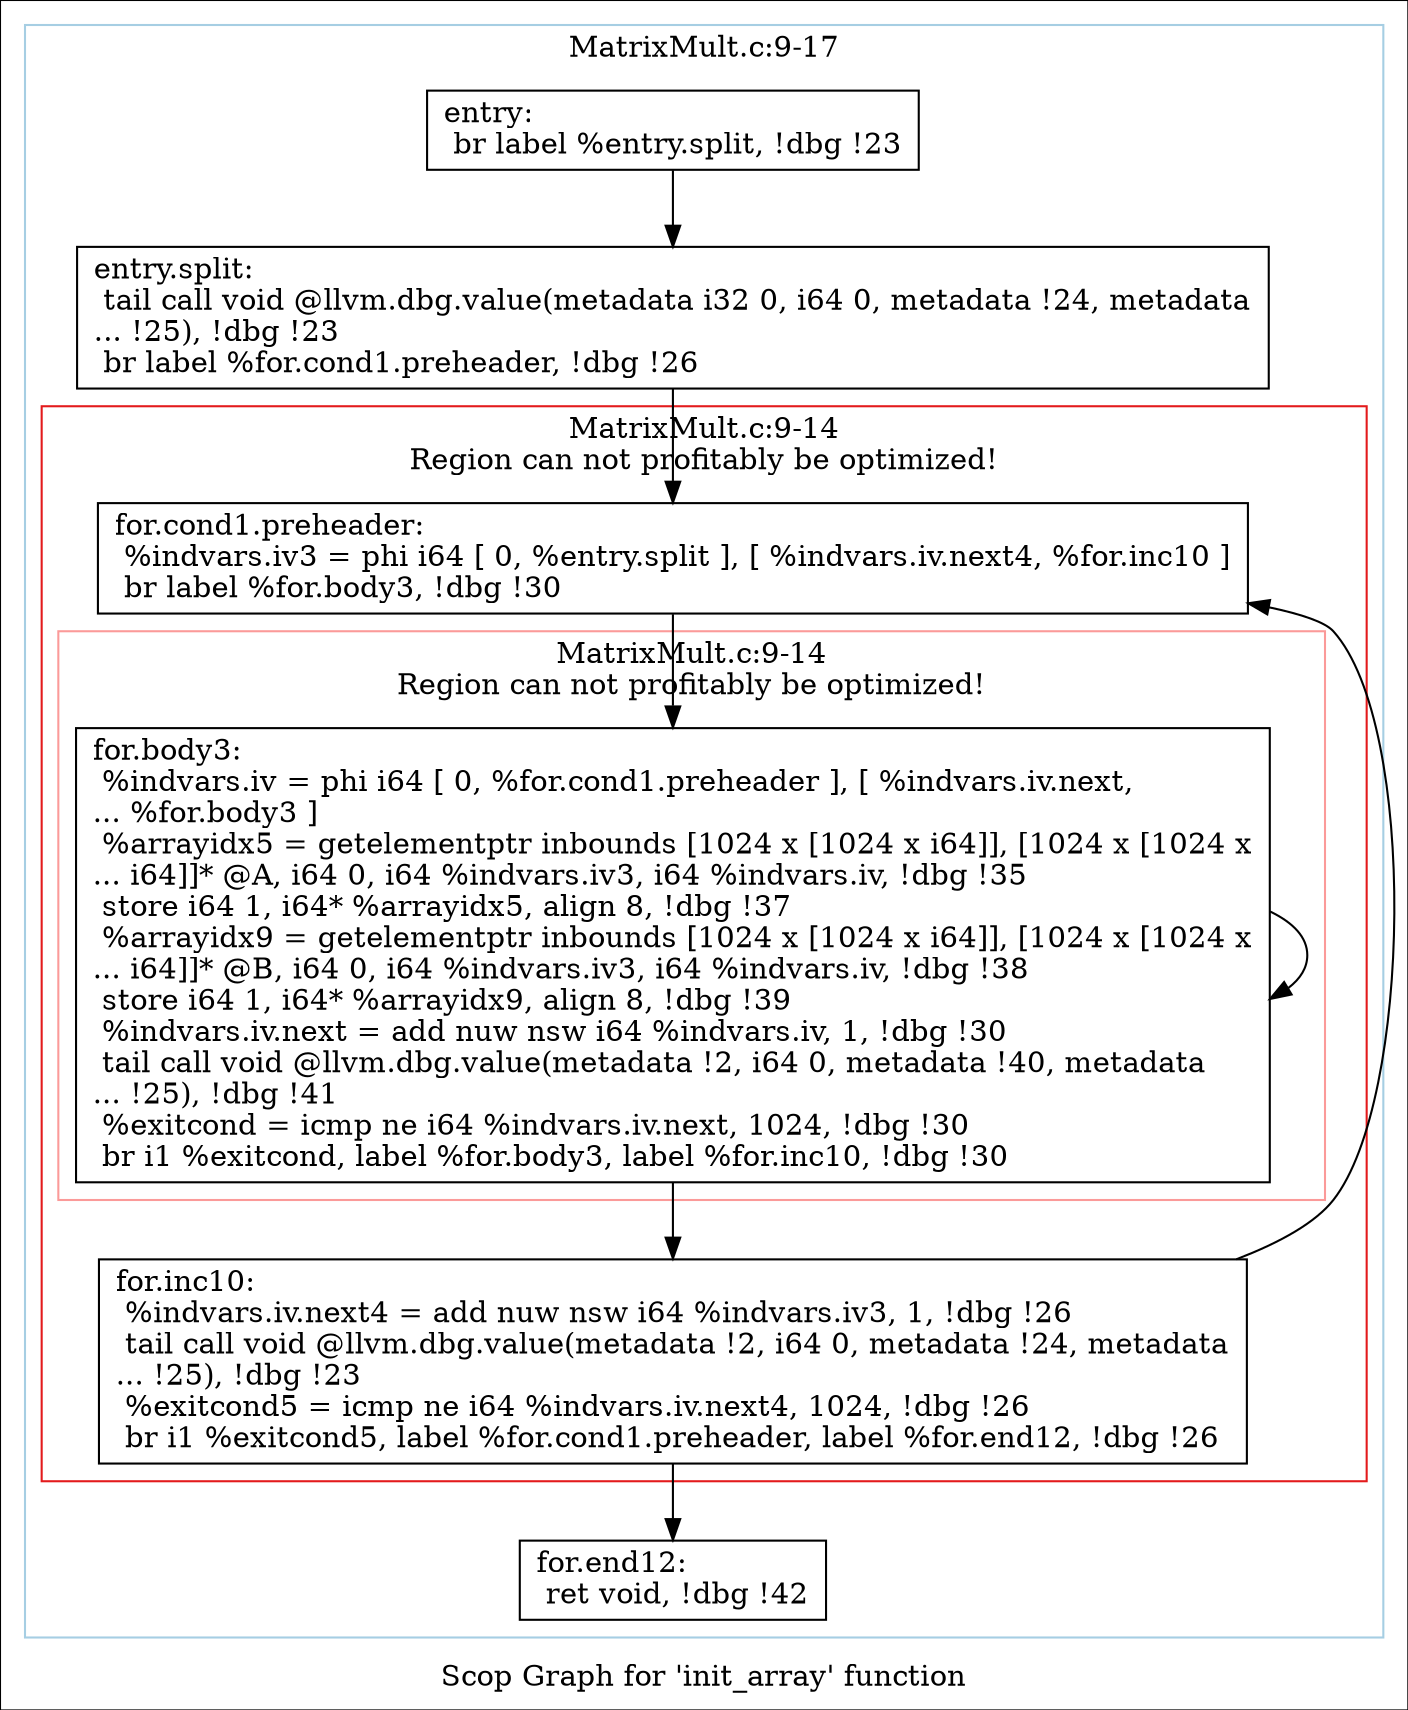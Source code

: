 digraph "Scop Graph for 'init_array' function" {
	label="Scop Graph for 'init_array' function";

	Node0x5de7280 [shape=record,label="{entry:\l  br label %entry.split, !dbg !23\l}"];
	Node0x5de7280 -> Node0x5de1830;
	Node0x5de1830 [shape=record,label="{entry.split:                                      \l  tail call void @llvm.dbg.value(metadata i32 0, i64 0, metadata !24, metadata\l... !25), !dbg !23\l  br label %for.cond1.preheader, !dbg !26\l}"];
	Node0x5de1830 -> Node0x5ddbc90;
	Node0x5ddbc90 [shape=record,label="{for.cond1.preheader:                              \l  %indvars.iv3 = phi i64 [ 0, %entry.split ], [ %indvars.iv.next4, %for.inc10 ]\l  br label %for.body3, !dbg !30\l}"];
	Node0x5ddbc90 -> Node0x5dd8060;
	Node0x5dd8060 [shape=record,label="{for.body3:                                        \l  %indvars.iv = phi i64 [ 0, %for.cond1.preheader ], [ %indvars.iv.next,\l... %for.body3 ]\l  %arrayidx5 = getelementptr inbounds [1024 x [1024 x i64]], [1024 x [1024 x\l... i64]]* @A, i64 0, i64 %indvars.iv3, i64 %indvars.iv, !dbg !35\l  store i64 1, i64* %arrayidx5, align 8, !dbg !37\l  %arrayidx9 = getelementptr inbounds [1024 x [1024 x i64]], [1024 x [1024 x\l... i64]]* @B, i64 0, i64 %indvars.iv3, i64 %indvars.iv, !dbg !38\l  store i64 1, i64* %arrayidx9, align 8, !dbg !39\l  %indvars.iv.next = add nuw nsw i64 %indvars.iv, 1, !dbg !30\l  tail call void @llvm.dbg.value(metadata !2, i64 0, metadata !40, metadata\l... !25), !dbg !41\l  %exitcond = icmp ne i64 %indvars.iv.next, 1024, !dbg !30\l  br i1 %exitcond, label %for.body3, label %for.inc10, !dbg !30\l}"];
	Node0x5dd8060 -> Node0x5dd8060[constraint=false];
	Node0x5dd8060 -> Node0x5de17f0;
	Node0x5de17f0 [shape=record,label="{for.inc10:                                        \l  %indvars.iv.next4 = add nuw nsw i64 %indvars.iv3, 1, !dbg !26\l  tail call void @llvm.dbg.value(metadata !2, i64 0, metadata !24, metadata\l... !25), !dbg !23\l  %exitcond5 = icmp ne i64 %indvars.iv.next4, 1024, !dbg !26\l  br i1 %exitcond5, label %for.cond1.preheader, label %for.end12, !dbg !26\l}"];
	Node0x5de17f0 -> Node0x5ddbc90[constraint=false];
	Node0x5de17f0 -> Node0x5de1810;
	Node0x5de1810 [shape=record,label="{for.end12:                                        \l  ret void, !dbg !42\l}"];
	colorscheme = "paired12"
        subgraph cluster_0x5de4b10 {
          label = "MatrixMult.c:9-17
";
          style = solid;
          color = 1
          subgraph cluster_0x5de7f00 {
            label = "MatrixMult.c:9-14
Region can not profitably be optimized!";
            style = solid;
            color = 6
            subgraph cluster_0x5de5490 {
              label = "MatrixMult.c:9-14
Region can not profitably be optimized!";
              style = solid;
              color = 5
              Node0x5dd8060;
            }
            Node0x5ddbc90;
            Node0x5de17f0;
          }
          Node0x5de7280;
          Node0x5de1830;
          Node0x5de1810;
        }
}
